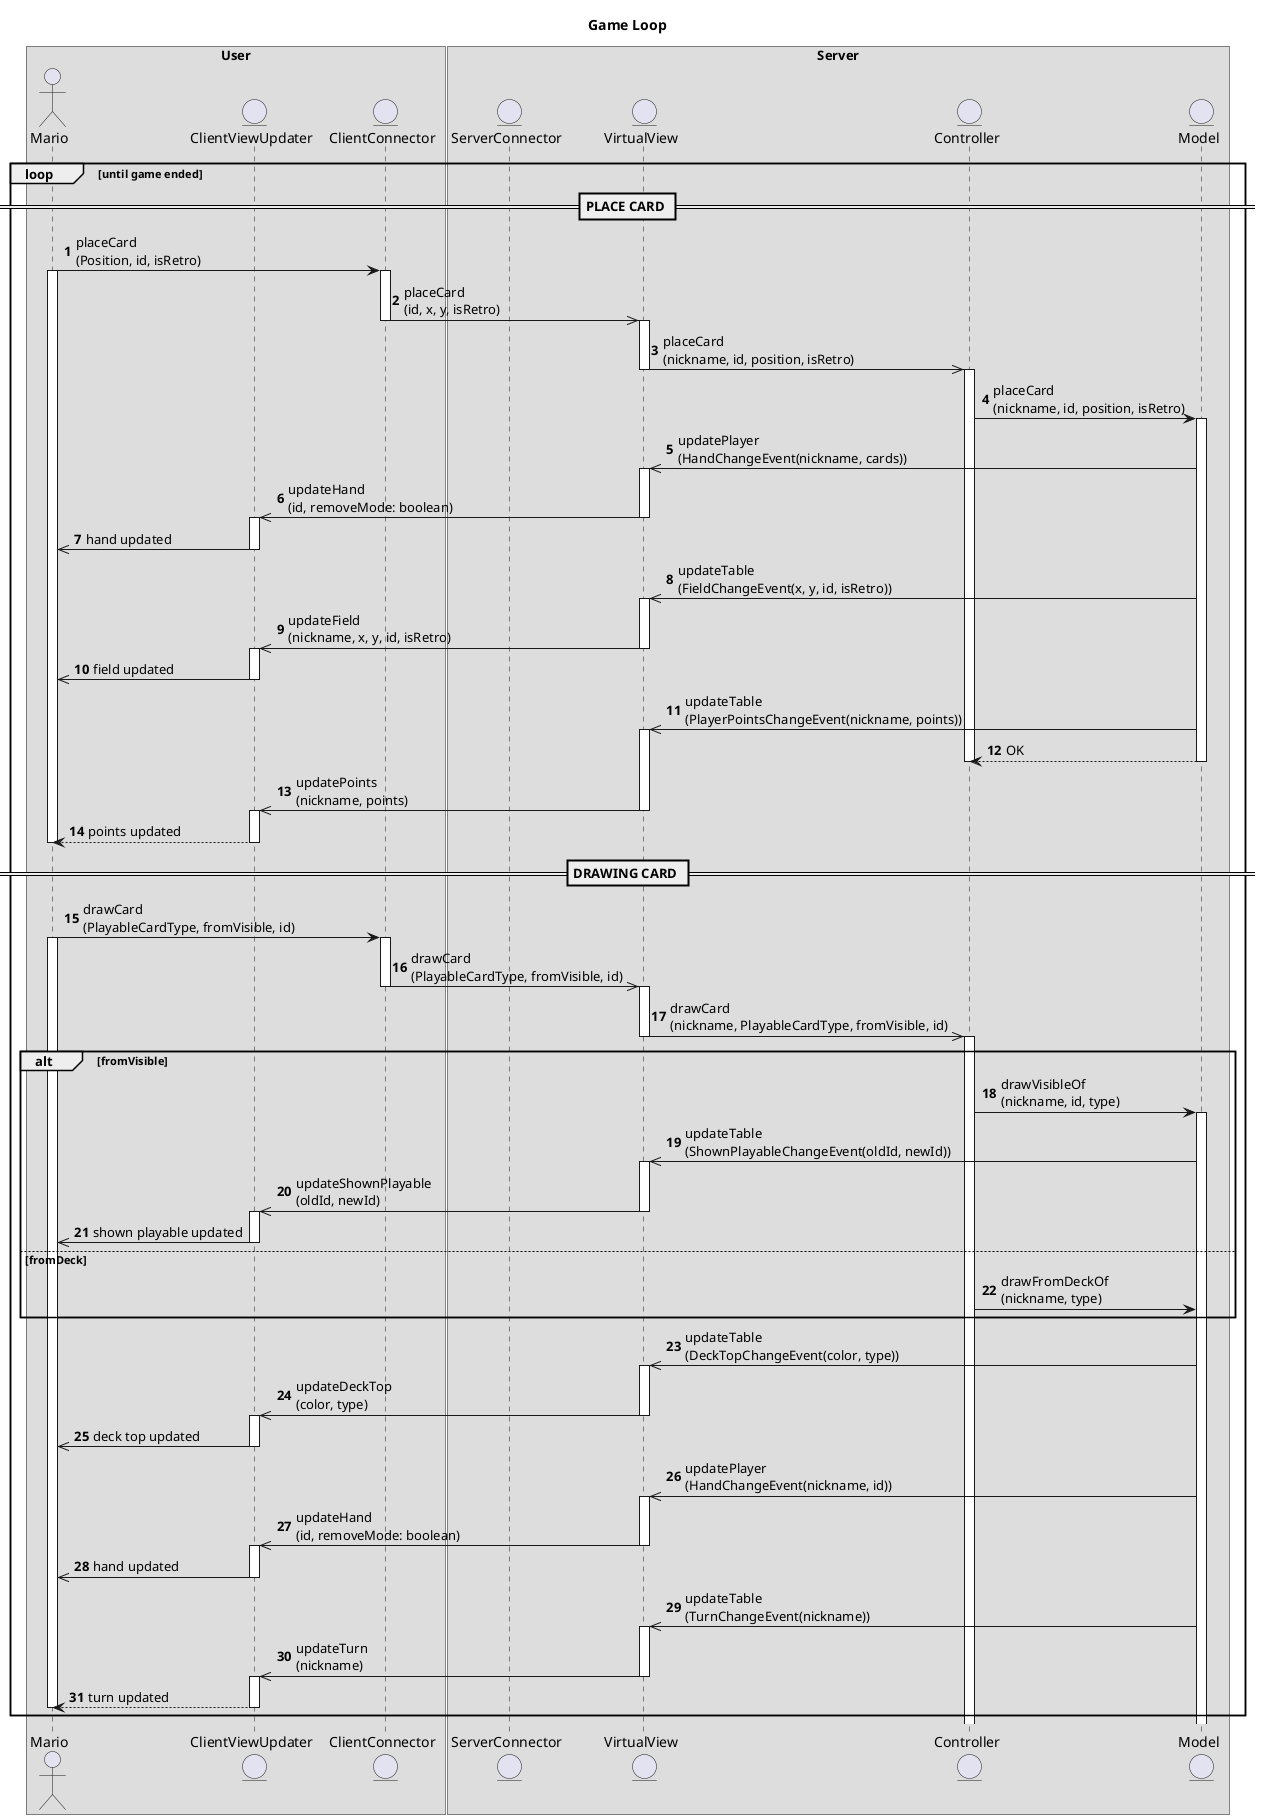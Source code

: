 @startuml gameLoop
'https://plantuml.com/sequence-diagram

autonumber

title Game Loop

box User
actor Mario
entity ClientViewUpdater
entity ClientConnector
end box

box Server
entity ServerConnector
entity VirtualView
entity Controller
entity Model
end box

loop until game ended
    == PLACE CARD ==
    Mario -> ClientConnector: placeCard\n(Position, id, isRetro)
    activate Mario
    activate ClientConnector

    ClientConnector ->> VirtualView: placeCard\n(id, x, y, isRetro)
    deactivate ClientConnector
    activate VirtualView

    VirtualView ->> Controller: placeCard\n(nickname, id, position, isRetro)
    deactivate VirtualView
    activate Controller

    Controller -> Model: placeCard\n(nickname, id, position, isRetro)
    activate Model

    Model ->> VirtualView: updatePlayer\n(HandChangeEvent(nickname, cards))
    activate VirtualView

    VirtualView ->> ClientViewUpdater: updateHand\n(id, removeMode: boolean)
    deactivate VirtualView
    activate ClientViewUpdater

    ClientViewUpdater ->> Mario: hand updated
    deactivate ClientViewUpdater

    Model ->> VirtualView: updateTable\n(FieldChangeEvent(x, y, id, isRetro))
    activate VirtualView

    VirtualView ->> ClientViewUpdater: updateField\n(nickname, x, y, id, isRetro)
    deactivate VirtualView
    activate ClientViewUpdater

    ClientViewUpdater ->> Mario: field updated
    deactivate ClientViewUpdater

    Model ->> VirtualView: updateTable\n(PlayerPointsChangeEvent(nickname, points))
    activate VirtualView

    Model --> Controller: OK
    deactivate Model
    deactivate Controller

    VirtualView ->> ClientViewUpdater: updatePoints\n(nickname, points)
    deactivate VirtualView
    activate ClientViewUpdater

    ClientViewUpdater --> Mario: points updated
    deactivate ClientViewUpdater
    deactivate Mario

    == DRAWING CARD ==

    Mario -> ClientConnector: drawCard\n(PlayableCardType, fromVisible, id)
    activate Mario
    activate ClientConnector

    ClientConnector ->> VirtualView: drawCard\n(PlayableCardType, fromVisible, id)
    deactivate ClientConnector
    activate VirtualView

    VirtualView ->> Controller: drawCard\n(nickname, PlayableCardType, fromVisible, id)
    deactivate VirtualView
    activate Controller

    alt fromVisible
        Controller -> Model: drawVisibleOf\n(nickname, id, type)
        activate Model

        Model ->> VirtualView: updateTable\n(ShownPlayableChangeEvent(oldId, newId))
        activate VirtualView

        VirtualView ->> ClientViewUpdater: updateShownPlayable\n(oldId, newId)
        deactivate VirtualView
        activate ClientViewUpdater

        ClientViewUpdater ->> Mario: shown playable updated
        deactivate ClientViewUpdater

    else fromDeck
        Controller -> Model: drawFromDeckOf\n(nickname, type)
    end

    Model ->> VirtualView: updateTable\n(DeckTopChangeEvent(color, type))
    activate VirtualView

    VirtualView ->> ClientViewUpdater: updateDeckTop\n(color, type)
    deactivate VirtualView
    activate ClientViewUpdater

    ClientViewUpdater ->> Mario: deck top updated
    deactivate ClientViewUpdater

    Model ->> VirtualView: updatePlayer\n(HandChangeEvent(nickname, id))
    activate VirtualView

    VirtualView ->> ClientViewUpdater: updateHand\n(id, removeMode: boolean)
    deactivate VirtualView
    activate ClientViewUpdater

    ClientViewUpdater ->> Mario: hand updated
    deactivate ClientViewUpdater

    Model ->> VirtualView: updateTable\n(TurnChangeEvent(nickname))
    activate VirtualView

    VirtualView ->> ClientViewUpdater: updateTurn\n(nickname)
    deactivate VirtualView
    activate ClientViewUpdater

    ClientViewUpdater --> Mario: turn updated
    deactivate ClientViewUpdater
    deactivate Mario

end

@enduml